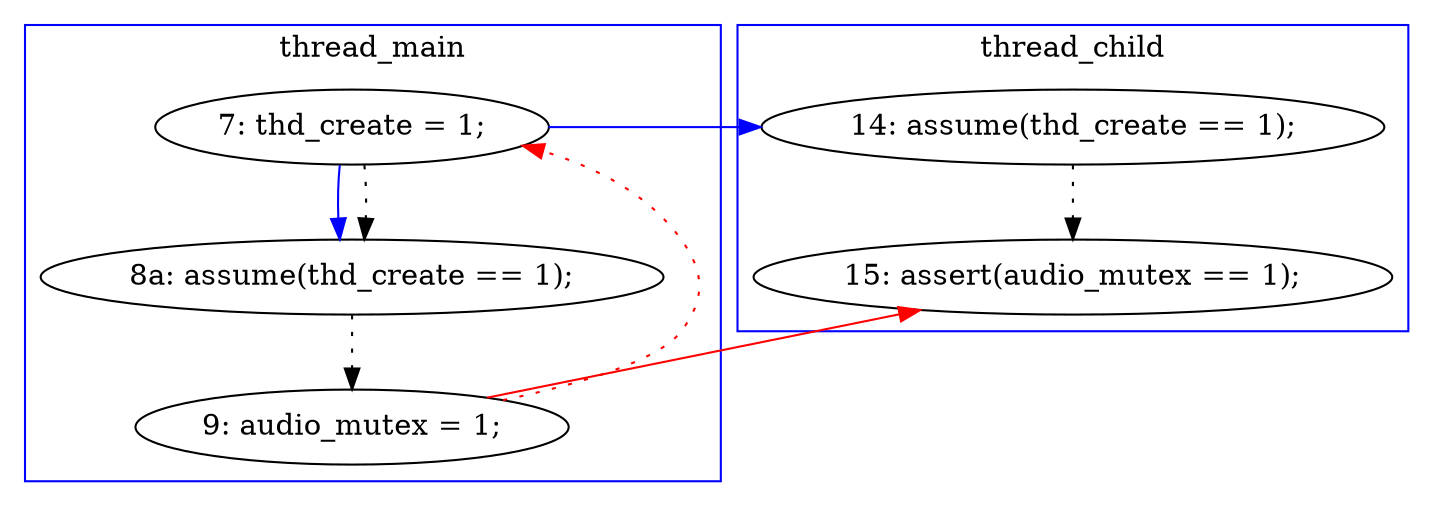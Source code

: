 digraph ProofObject {
	5 -> 10 [color = Blue, constraint = false]
	5 -> 7 [color = Blue, constraint = false]
	8 -> 11 [color = Red, constraint = false]
	10 -> 11 [style = dotted, color = black]
	8 -> 5 [style = dotted, color = red, constraint = false]
	7 -> 8 [style = dotted, color = black]
	5 -> 7 [style = dotted, color = black]
	subgraph cluster2 {
		label = thread_child
		color = blue
		11  [label = "15: assert(audio_mutex == 1);"]
		10  [label = "14: assume(thd_create == 1);"]
	}
	subgraph cluster1 {
		label = thread_main
		color = blue
		8  [label = "9: audio_mutex = 1;"]
		7  [label = "8a: assume(thd_create == 1);"]
		5  [label = "7: thd_create = 1;"]
	}
}